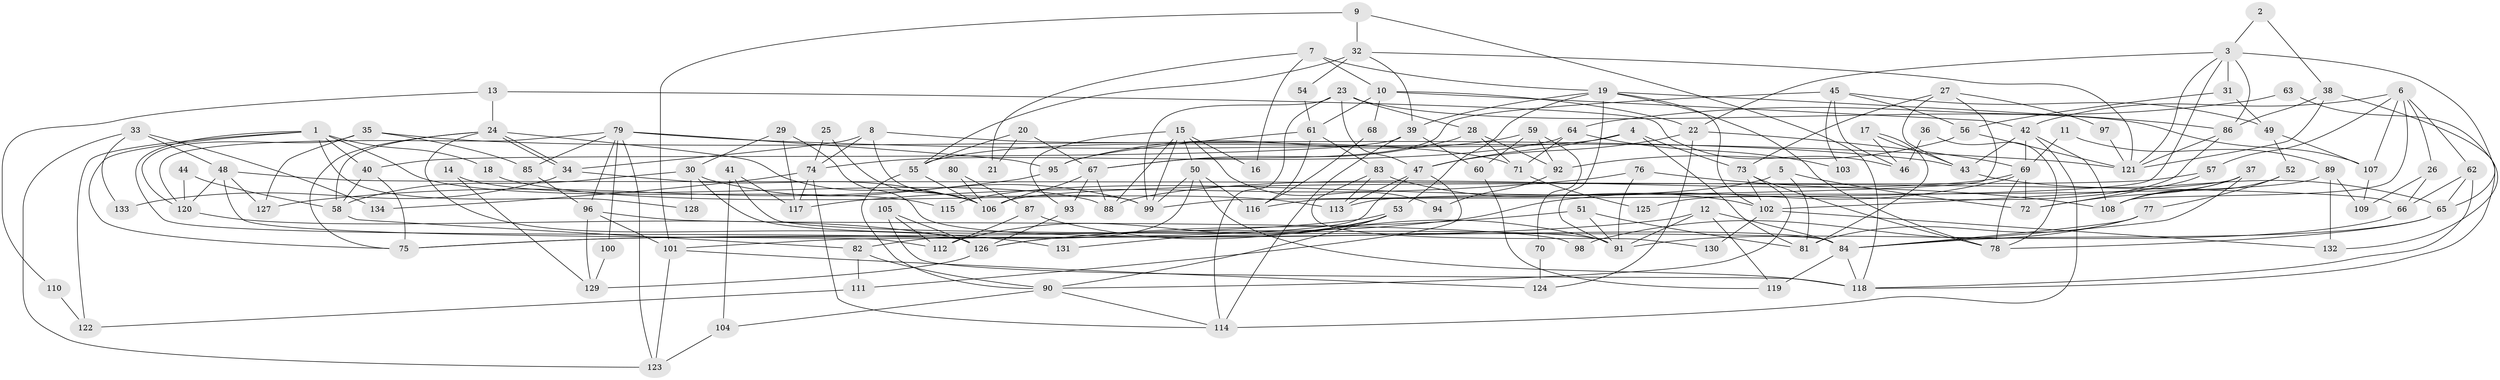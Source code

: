 // coarse degree distribution, {7: 0.053763440860215055, 4: 0.20430107526881722, 10: 0.07526881720430108, 6: 0.07526881720430108, 5: 0.22580645161290322, 2: 0.16129032258064516, 3: 0.13978494623655913, 8: 0.053763440860215055, 9: 0.010752688172043012}
// Generated by graph-tools (version 1.1) at 2025/23/03/03/25 07:23:56]
// undirected, 134 vertices, 268 edges
graph export_dot {
graph [start="1"]
  node [color=gray90,style=filled];
  1;
  2;
  3;
  4;
  5;
  6;
  7;
  8;
  9;
  10;
  11;
  12;
  13;
  14;
  15;
  16;
  17;
  18;
  19;
  20;
  21;
  22;
  23;
  24;
  25;
  26;
  27;
  28;
  29;
  30;
  31;
  32;
  33;
  34;
  35;
  36;
  37;
  38;
  39;
  40;
  41;
  42;
  43;
  44;
  45;
  46;
  47;
  48;
  49;
  50;
  51;
  52;
  53;
  54;
  55;
  56;
  57;
  58;
  59;
  60;
  61;
  62;
  63;
  64;
  65;
  66;
  67;
  68;
  69;
  70;
  71;
  72;
  73;
  74;
  75;
  76;
  77;
  78;
  79;
  80;
  81;
  82;
  83;
  84;
  85;
  86;
  87;
  88;
  89;
  90;
  91;
  92;
  93;
  94;
  95;
  96;
  97;
  98;
  99;
  100;
  101;
  102;
  103;
  104;
  105;
  106;
  107;
  108;
  109;
  110;
  111;
  112;
  113;
  114;
  115;
  116;
  117;
  118;
  119;
  120;
  121;
  122;
  123;
  124;
  125;
  126;
  127;
  128;
  129;
  130;
  131;
  132;
  133;
  134;
  1 -- 40;
  1 -- 75;
  1 -- 18;
  1 -- 115;
  1 -- 122;
  1 -- 126;
  1 -- 128;
  2 -- 3;
  2 -- 38;
  3 -- 65;
  3 -- 121;
  3 -- 22;
  3 -- 31;
  3 -- 86;
  3 -- 116;
  4 -- 73;
  4 -- 47;
  4 -- 55;
  4 -- 81;
  5 -- 72;
  5 -- 81;
  5 -- 115;
  6 -- 42;
  6 -- 108;
  6 -- 26;
  6 -- 57;
  6 -- 62;
  6 -- 107;
  7 -- 19;
  7 -- 10;
  7 -- 16;
  7 -- 21;
  8 -- 34;
  8 -- 99;
  8 -- 71;
  8 -- 74;
  9 -- 118;
  9 -- 32;
  9 -- 101;
  10 -- 22;
  10 -- 42;
  10 -- 61;
  10 -- 68;
  11 -- 69;
  11 -- 89;
  12 -- 75;
  12 -- 91;
  12 -- 84;
  12 -- 119;
  13 -- 46;
  13 -- 24;
  13 -- 110;
  14 -- 129;
  14 -- 88;
  15 -- 93;
  15 -- 99;
  15 -- 16;
  15 -- 50;
  15 -- 88;
  15 -- 94;
  17 -- 81;
  17 -- 43;
  17 -- 46;
  18 -- 113;
  19 -- 86;
  19 -- 53;
  19 -- 39;
  19 -- 78;
  19 -- 91;
  19 -- 102;
  20 -- 67;
  20 -- 55;
  20 -- 21;
  22 -- 47;
  22 -- 69;
  22 -- 124;
  23 -- 99;
  23 -- 47;
  23 -- 28;
  23 -- 107;
  23 -- 114;
  24 -- 58;
  24 -- 34;
  24 -- 34;
  24 -- 75;
  24 -- 106;
  24 -- 131;
  25 -- 106;
  25 -- 74;
  26 -- 66;
  26 -- 109;
  27 -- 73;
  27 -- 99;
  27 -- 43;
  27 -- 97;
  28 -- 67;
  28 -- 71;
  28 -- 92;
  29 -- 117;
  29 -- 84;
  29 -- 30;
  30 -- 91;
  30 -- 58;
  30 -- 99;
  30 -- 128;
  31 -- 56;
  31 -- 49;
  32 -- 121;
  32 -- 55;
  32 -- 39;
  32 -- 54;
  33 -- 48;
  33 -- 123;
  33 -- 133;
  33 -- 134;
  34 -- 106;
  34 -- 133;
  35 -- 120;
  35 -- 43;
  35 -- 85;
  35 -- 127;
  36 -- 78;
  36 -- 46;
  37 -- 84;
  37 -- 72;
  37 -- 102;
  37 -- 108;
  38 -- 121;
  38 -- 86;
  38 -- 132;
  39 -- 40;
  39 -- 60;
  39 -- 114;
  40 -- 58;
  40 -- 75;
  41 -- 84;
  41 -- 117;
  41 -- 104;
  42 -- 114;
  42 -- 43;
  42 -- 69;
  42 -- 108;
  43 -- 65;
  44 -- 120;
  44 -- 58;
  45 -- 49;
  45 -- 67;
  45 -- 46;
  45 -- 56;
  45 -- 103;
  47 -- 113;
  47 -- 101;
  47 -- 111;
  48 -- 112;
  48 -- 66;
  48 -- 120;
  48 -- 127;
  49 -- 107;
  49 -- 52;
  50 -- 116;
  50 -- 82;
  50 -- 99;
  50 -- 118;
  51 -- 126;
  51 -- 81;
  51 -- 91;
  52 -- 108;
  52 -- 77;
  53 -- 75;
  53 -- 90;
  53 -- 112;
  53 -- 131;
  54 -- 61;
  55 -- 90;
  55 -- 106;
  56 -- 92;
  56 -- 121;
  57 -- 106;
  57 -- 72;
  58 -- 82;
  59 -- 60;
  59 -- 95;
  59 -- 70;
  59 -- 92;
  60 -- 119;
  61 -- 95;
  61 -- 83;
  61 -- 116;
  62 -- 118;
  62 -- 65;
  62 -- 66;
  63 -- 118;
  63 -- 64;
  64 -- 74;
  64 -- 71;
  64 -- 103;
  65 -- 78;
  65 -- 84;
  66 -- 91;
  67 -- 106;
  67 -- 88;
  67 -- 93;
  68 -- 116;
  69 -- 72;
  69 -- 78;
  69 -- 88;
  69 -- 126;
  70 -- 124;
  71 -- 125;
  73 -- 102;
  73 -- 78;
  73 -- 90;
  74 -- 114;
  74 -- 117;
  74 -- 134;
  76 -- 91;
  76 -- 108;
  76 -- 117;
  77 -- 84;
  77 -- 81;
  77 -- 98;
  79 -- 120;
  79 -- 85;
  79 -- 95;
  79 -- 96;
  79 -- 100;
  79 -- 121;
  79 -- 123;
  80 -- 87;
  80 -- 106;
  82 -- 90;
  82 -- 111;
  83 -- 102;
  83 -- 113;
  83 -- 130;
  84 -- 118;
  84 -- 119;
  85 -- 96;
  86 -- 121;
  86 -- 125;
  87 -- 91;
  87 -- 112;
  89 -- 109;
  89 -- 132;
  89 -- 113;
  90 -- 114;
  90 -- 104;
  92 -- 94;
  93 -- 126;
  95 -- 127;
  96 -- 101;
  96 -- 98;
  96 -- 129;
  97 -- 121;
  100 -- 129;
  101 -- 123;
  101 -- 124;
  102 -- 130;
  102 -- 132;
  104 -- 123;
  105 -- 118;
  105 -- 126;
  105 -- 112;
  107 -- 109;
  110 -- 122;
  111 -- 122;
  120 -- 126;
  126 -- 129;
}
